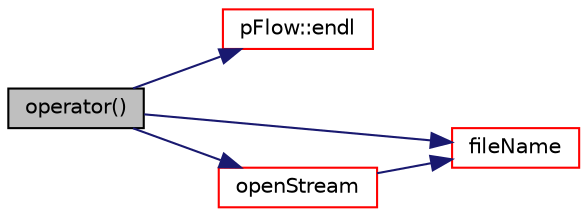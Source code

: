 digraph "operator()"
{
 // LATEX_PDF_SIZE
  edge [fontname="Helvetica",fontsize="10",labelfontname="Helvetica",labelfontsize="10"];
  node [fontname="Helvetica",fontsize="10",shape=record];
  rankdir="LR";
  Node1 [label="operator()",height=0.2,width=0.4,color="black", fillcolor="grey75", style="filled", fontcolor="black",tooltip=" "];
  Node1 -> Node2 [color="midnightblue",fontsize="10",style="solid",fontname="Helvetica"];
  Node2 [label="pFlow::endl",height=0.2,width=0.4,color="red", fillcolor="white", style="filled",URL="$namespacepFlow.html#aba8f0c455a3fdb4b05ad33a25b13b189",tooltip="Add newline and flush stream."];
  Node1 -> Node4 [color="midnightblue",fontsize="10",style="solid",fontname="Helvetica"];
  Node4 [label="fileName",height=0.2,width=0.4,color="red", fillcolor="white", style="filled",URL="$classpFlow_1_1vtkFile.html#aae8a01aeff2b37c5242e6cdc45a8852d",tooltip=" "];
  Node1 -> Node6 [color="midnightblue",fontsize="10",style="solid",fontname="Helvetica"];
  Node6 [label="openStream",height=0.2,width=0.4,color="red", fillcolor="white", style="filled",URL="$classpFlow_1_1vtkFile.html#a6b1c664a44d1d5913a0fd139c1bd5f5c",tooltip=" "];
  Node6 -> Node4 [color="midnightblue",fontsize="10",style="solid",fontname="Helvetica"];
}
